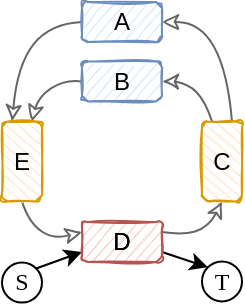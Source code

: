 <mxfile version="27.0.9" pages="3">
  <diagram name="circular" id="R14GFa8geyz_NuSQwO44">
    <mxGraphModel dx="396" dy="242" grid="1" gridSize="10" guides="1" tooltips="1" connect="1" arrows="1" fold="1" page="1" pageScale="1" pageWidth="1169" pageHeight="827" math="1" shadow="0">
      <root>
        <mxCell id="wdN8N9_M1Pr-gRUO6Azb-0" />
        <mxCell id="wdN8N9_M1Pr-gRUO6Azb-1" parent="wdN8N9_M1Pr-gRUO6Azb-0" />
        <mxCell id="wdN8N9_M1Pr-gRUO6Azb-2" style="rounded=0;orthogonalLoop=1;jettySize=auto;html=1;exitX=1;exitY=0.5;exitDx=0;exitDy=0;entryX=0;entryY=0.25;entryDx=0;entryDy=0;endArrow=none;startFill=0;fillColor=#f5f5f5;strokeColor=#666666;sketch=1;curveFitting=1;jiggle=1;disableMultiStroke=1;curved=1;startArrow=classic;endFill=0;" edge="1" parent="wdN8N9_M1Pr-gRUO6Azb-1" source="wdN8N9_M1Pr-gRUO6Azb-14" target="wdN8N9_M1Pr-gRUO6Azb-15">
          <mxGeometry relative="1" as="geometry">
            <Array as="points">
              <mxPoint x="590" y="220" />
            </Array>
          </mxGeometry>
        </mxCell>
        <mxCell id="wdN8N9_M1Pr-gRUO6Azb-3" style="rounded=0;orthogonalLoop=1;jettySize=auto;html=1;exitX=0;exitY=0.75;exitDx=0;exitDy=0;entryX=0;entryY=0.5;entryDx=0;entryDy=0;endArrow=none;startFill=0;fillColor=#f5f5f5;strokeColor=#666666;sketch=1;curveFitting=1;jiggle=1;disableMultiStroke=1;curved=1;startArrow=classic;endFill=0;" edge="1" parent="wdN8N9_M1Pr-gRUO6Azb-1" source="wdN8N9_M1Pr-gRUO6Azb-20" target="wdN8N9_M1Pr-gRUO6Azb-14">
          <mxGeometry relative="1" as="geometry">
            <mxPoint x="485.802" y="244.951" as="sourcePoint" />
            <mxPoint x="524.64" y="290" as="targetPoint" />
            <Array as="points">
              <mxPoint x="490" y="220" />
            </Array>
          </mxGeometry>
        </mxCell>
        <mxCell id="wdN8N9_M1Pr-gRUO6Azb-5" style="rounded=0;orthogonalLoop=1;jettySize=auto;html=1;exitX=1;exitY=0.5;exitDx=0;exitDy=0;entryX=1;entryY=0.25;entryDx=0;entryDy=0;endArrow=none;startFill=0;fillColor=#f5f5f5;strokeColor=#666666;sketch=1;curveFitting=1;jiggle=1;disableMultiStroke=1;curved=1;endFill=0;startArrow=classic;" edge="1" parent="wdN8N9_M1Pr-gRUO6Azb-1" source="wdN8N9_M1Pr-gRUO6Azb-15" target="wdN8N9_M1Pr-gRUO6Azb-16">
          <mxGeometry relative="1" as="geometry">
            <mxPoint x="580" y="337.321" as="sourcePoint" />
            <mxPoint x="590" y="485" as="targetPoint" />
            <Array as="points">
              <mxPoint x="580" y="330" />
            </Array>
          </mxGeometry>
        </mxCell>
        <mxCell id="wdN8N9_M1Pr-gRUO6Azb-6" style="rounded=0;orthogonalLoop=1;jettySize=auto;html=1;exitX=0;exitY=0.25;exitDx=0;exitDy=0;entryX=1;entryY=0.5;entryDx=0;entryDy=0;endArrow=none;startFill=0;fillColor=#f5f5f5;strokeColor=#666666;sketch=1;curveFitting=1;jiggle=1;disableMultiStroke=1;curved=1;startArrow=classic;endFill=0;" edge="1" parent="wdN8N9_M1Pr-gRUO6Azb-1" source="wdN8N9_M1Pr-gRUO6Azb-16" target="wdN8N9_M1Pr-gRUO6Azb-20">
          <mxGeometry relative="1" as="geometry">
            <mxPoint x="480" y="520" as="sourcePoint" />
            <mxPoint x="497.655" y="351.26" as="targetPoint" />
            <Array as="points">
              <mxPoint x="500" y="330" />
            </Array>
          </mxGeometry>
        </mxCell>
        <mxCell id="wdN8N9_M1Pr-gRUO6Azb-8" style="rounded=0;orthogonalLoop=1;jettySize=auto;html=1;exitX=1;exitY=0.5;exitDx=0;exitDy=0;entryX=0;entryY=0.75;entryDx=0;entryDy=0;endArrow=none;startFill=0;fillColor=#f5f5f5;strokeColor=#666666;sketch=1;curveFitting=1;jiggle=1;disableMultiStroke=1;curved=1;startArrow=classic;endFill=0;" edge="1" parent="wdN8N9_M1Pr-gRUO6Azb-1" source="wdN8N9_M1Pr-gRUO6Azb-18" target="wdN8N9_M1Pr-gRUO6Azb-15">
          <mxGeometry relative="1" as="geometry">
            <mxPoint x="640" y="340" as="sourcePoint" />
            <mxPoint x="699" y="365" as="targetPoint" />
            <Array as="points">
              <mxPoint x="580" y="250" />
            </Array>
          </mxGeometry>
        </mxCell>
        <mxCell id="wdN8N9_M1Pr-gRUO6Azb-9" style="rounded=0;orthogonalLoop=1;jettySize=auto;html=1;exitX=0;exitY=0.25;exitDx=0;exitDy=0;entryX=0;entryY=0.5;entryDx=0;entryDy=0;endArrow=none;startFill=0;fillColor=#f5f5f5;strokeColor=#666666;sketch=1;curveFitting=1;jiggle=1;disableMultiStroke=1;curved=1;startArrow=classic;endFill=0;" edge="1" parent="wdN8N9_M1Pr-gRUO6Azb-1" source="wdN8N9_M1Pr-gRUO6Azb-20" target="wdN8N9_M1Pr-gRUO6Azb-18">
          <mxGeometry relative="1" as="geometry">
            <mxPoint x="494.198" y="249.798" as="sourcePoint" />
            <mxPoint x="559" y="335" as="targetPoint" />
            <Array as="points">
              <mxPoint x="500" y="250" />
            </Array>
          </mxGeometry>
        </mxCell>
        <mxCell id="wdN8N9_M1Pr-gRUO6Azb-10" value="T" style="ellipse;whiteSpace=wrap;html=1;aspect=fixed;fontFamily=CMU Sans Serif;" vertex="1" parent="wdN8N9_M1Pr-gRUO6Azb-1">
          <mxGeometry x="580" y="339.7" width="20" height="20" as="geometry" />
        </mxCell>
        <mxCell id="wdN8N9_M1Pr-gRUO6Azb-11" style="rounded=0;orthogonalLoop=1;jettySize=auto;html=1;exitX=1;exitY=0;exitDx=0;exitDy=0;entryX=0;entryY=0.75;entryDx=0;entryDy=0;curved=1;" edge="1" parent="wdN8N9_M1Pr-gRUO6Azb-1" source="wdN8N9_M1Pr-gRUO6Azb-12" target="wdN8N9_M1Pr-gRUO6Azb-16">
          <mxGeometry relative="1" as="geometry">
            <Array as="points" />
          </mxGeometry>
        </mxCell>
        <mxCell id="wdN8N9_M1Pr-gRUO6Azb-12" value="S" style="ellipse;whiteSpace=wrap;html=1;aspect=fixed;fontFamily=CMU Sans Serif;" vertex="1" parent="wdN8N9_M1Pr-gRUO6Azb-1">
          <mxGeometry x="480" y="340.3" width="20" height="20" as="geometry" />
        </mxCell>
        <mxCell id="wdN8N9_M1Pr-gRUO6Azb-13" style="rounded=0;orthogonalLoop=1;jettySize=auto;html=1;exitX=1;exitY=0.75;exitDx=0;exitDy=0;entryX=0;entryY=0;entryDx=0;entryDy=0;curved=1;" edge="1" parent="wdN8N9_M1Pr-gRUO6Azb-1" source="wdN8N9_M1Pr-gRUO6Azb-16" target="wdN8N9_M1Pr-gRUO6Azb-10">
          <mxGeometry relative="1" as="geometry">
            <mxPoint x="660" y="510" as="sourcePoint" />
            <mxPoint x="620" y="470" as="targetPoint" />
            <Array as="points" />
          </mxGeometry>
        </mxCell>
        <mxCell id="wdN8N9_M1Pr-gRUO6Azb-14" value="" style="rounded=1;whiteSpace=wrap;html=1;fillColor=#DAE8FC;strokeColor=#6C8EBF;sketch=1;curveFitting=1;jiggle=1;" vertex="1" parent="wdN8N9_M1Pr-gRUO6Azb-1">
          <mxGeometry x="520" y="210" width="40" height="20" as="geometry" />
        </mxCell>
        <mxCell id="wdN8N9_M1Pr-gRUO6Azb-15" value="" style="rounded=1;whiteSpace=wrap;html=1;fillColor=#ffe6cc;strokeColor=#d79b00;rotation=90;sketch=1;curveFitting=1;jiggle=1;" vertex="1" parent="wdN8N9_M1Pr-gRUO6Azb-1">
          <mxGeometry x="570" y="279.7" width="40" height="20" as="geometry" />
        </mxCell>
        <mxCell id="wdN8N9_M1Pr-gRUO6Azb-16" value="" style="rounded=1;whiteSpace=wrap;html=1;fillColor=#f8cecc;strokeColor=#b85450;rotation=0;sketch=1;curveFitting=1;jiggle=1;" vertex="1" parent="wdN8N9_M1Pr-gRUO6Azb-1">
          <mxGeometry x="520" y="320" width="40" height="20" as="geometry" />
        </mxCell>
        <mxCell id="wdN8N9_M1Pr-gRUO6Azb-18" value="" style="rounded=1;whiteSpace=wrap;html=1;fillColor=#DAE8FC;strokeColor=#6C8EBF;sketch=1;curveFitting=1;jiggle=1;" vertex="1" parent="wdN8N9_M1Pr-gRUO6Azb-1">
          <mxGeometry x="520" y="239.7" width="40" height="20" as="geometry" />
        </mxCell>
        <mxCell id="wdN8N9_M1Pr-gRUO6Azb-20" value="" style="rounded=1;whiteSpace=wrap;html=1;fillColor=#ffe6cc;strokeColor=#d79b00;rotation=90;sketch=1;curveFitting=1;jiggle=1;" vertex="1" parent="wdN8N9_M1Pr-gRUO6Azb-1">
          <mxGeometry x="470" y="279.7" width="40" height="20" as="geometry" />
        </mxCell>
        <mxCell id="wdN8N9_M1Pr-gRUO6Azb-21" value="A" style="text;html=1;align=center;verticalAlign=middle;whiteSpace=wrap;rounded=0;" vertex="1" parent="wdN8N9_M1Pr-gRUO6Azb-1">
          <mxGeometry x="530" y="209.7" width="20" height="20.3" as="geometry" />
        </mxCell>
        <mxCell id="wdN8N9_M1Pr-gRUO6Azb-22" value="B" style="text;html=1;align=center;verticalAlign=middle;whiteSpace=wrap;rounded=0;" vertex="1" parent="wdN8N9_M1Pr-gRUO6Azb-1">
          <mxGeometry x="530" y="239.7" width="20" height="20.3" as="geometry" />
        </mxCell>
        <mxCell id="wdN8N9_M1Pr-gRUO6Azb-23" value="C" style="text;html=1;align=center;verticalAlign=middle;whiteSpace=wrap;rounded=0;" vertex="1" parent="wdN8N9_M1Pr-gRUO6Azb-1">
          <mxGeometry x="580" y="279.7" width="20" height="20.3" as="geometry" />
        </mxCell>
        <mxCell id="UdqyEDjGO5QwU2UIad68-0" value="D" style="text;html=1;align=center;verticalAlign=middle;whiteSpace=wrap;rounded=0;" vertex="1" parent="wdN8N9_M1Pr-gRUO6Azb-1">
          <mxGeometry x="530" y="320" width="20" height="20.3" as="geometry" />
        </mxCell>
        <mxCell id="UdqyEDjGO5QwU2UIad68-1" value="D" style="text;html=1;align=center;verticalAlign=middle;whiteSpace=wrap;rounded=0;" vertex="1" parent="wdN8N9_M1Pr-gRUO6Azb-1">
          <mxGeometry x="530" y="320" width="20" height="20.3" as="geometry" />
        </mxCell>
        <mxCell id="UdqyEDjGO5QwU2UIad68-2" value="E" style="text;html=1;align=center;verticalAlign=middle;whiteSpace=wrap;rounded=0;" vertex="1" parent="wdN8N9_M1Pr-gRUO6Azb-1">
          <mxGeometry x="480" y="279.7" width="20" height="20.3" as="geometry" />
        </mxCell>
      </root>
    </mxGraphModel>
  </diagram>
  <diagram name="pc_multi_t" id="1kr3y4HqMrTcrjBMIRZC">
    <mxGraphModel dx="679" dy="415" grid="1" gridSize="10" guides="1" tooltips="1" connect="1" arrows="1" fold="1" page="1" pageScale="1" pageWidth="1169" pageHeight="827" math="0" shadow="0">
      <root>
        <mxCell id="_Gz8Be0adS0cQwmY7c89-0" />
        <mxCell id="_Gz8Be0adS0cQwmY7c89-1" parent="_Gz8Be0adS0cQwmY7c89-0" />
        <mxCell id="yDMMQLMtjPKjjurvnw9a-0" style="rounded=0;orthogonalLoop=1;jettySize=auto;html=1;exitX=1;exitY=0.5;exitDx=0;exitDy=0;entryX=0;entryY=0.25;entryDx=0;entryDy=0;endArrow=none;startFill=0;fillColor=#f5f5f5;strokeColor=#666666;sketch=1;curveFitting=1;jiggle=1;disableMultiStroke=1;curved=1;startArrow=classic;endFill=0;" edge="1" parent="_Gz8Be0adS0cQwmY7c89-1" source="yDMMQLMtjPKjjurvnw9a-10" target="yDMMQLMtjPKjjurvnw9a-11">
          <mxGeometry relative="1" as="geometry">
            <Array as="points">
              <mxPoint x="590" y="260.3" />
            </Array>
          </mxGeometry>
        </mxCell>
        <mxCell id="yDMMQLMtjPKjjurvnw9a-1" style="rounded=0;orthogonalLoop=1;jettySize=auto;html=1;exitX=0;exitY=0.75;exitDx=0;exitDy=0;entryX=0;entryY=0.75;entryDx=0;entryDy=0;endArrow=none;startFill=0;fillColor=#f5f5f5;strokeColor=#666666;sketch=1;curveFitting=1;jiggle=1;disableMultiStroke=1;curved=1;startArrow=none;endFill=0;dashed=1;" edge="1" parent="_Gz8Be0adS0cQwmY7c89-1" source="yDMMQLMtjPKjjurvnw9a-14" target="yDMMQLMtjPKjjurvnw9a-10">
          <mxGeometry relative="1" as="geometry">
            <mxPoint x="485.802" y="285.251" as="sourcePoint" />
            <mxPoint x="524.64" y="330.3" as="targetPoint" />
            <Array as="points">
              <mxPoint x="490" y="260.3" />
            </Array>
          </mxGeometry>
        </mxCell>
        <mxCell id="yDMMQLMtjPKjjurvnw9a-2" style="rounded=0;orthogonalLoop=1;jettySize=auto;html=1;exitX=1;exitY=0.5;exitDx=0;exitDy=0;entryX=1;entryY=0.5;entryDx=0;entryDy=0;endArrow=none;startFill=0;fillColor=#f5f5f5;strokeColor=#666666;sketch=1;curveFitting=1;jiggle=1;disableMultiStroke=1;curved=1;endFill=0;startArrow=classic;" edge="1" parent="_Gz8Be0adS0cQwmY7c89-1" source="yDMMQLMtjPKjjurvnw9a-11" target="yDMMQLMtjPKjjurvnw9a-12">
          <mxGeometry relative="1" as="geometry">
            <mxPoint x="580" y="377.621" as="sourcePoint" />
            <mxPoint x="590" y="525.3" as="targetPoint" />
            <Array as="points">
              <mxPoint x="580" y="370" />
            </Array>
          </mxGeometry>
        </mxCell>
        <mxCell id="yDMMQLMtjPKjjurvnw9a-3" style="rounded=0;orthogonalLoop=1;jettySize=auto;html=1;exitX=0;exitY=0.5;exitDx=0;exitDy=0;entryX=1;entryY=0.5;entryDx=0;entryDy=0;endArrow=none;startFill=0;fillColor=#f5f5f5;strokeColor=#666666;sketch=1;curveFitting=1;jiggle=1;disableMultiStroke=1;curved=1;startArrow=classic;endFill=0;" edge="1" parent="_Gz8Be0adS0cQwmY7c89-1" source="yDMMQLMtjPKjjurvnw9a-12" target="yDMMQLMtjPKjjurvnw9a-14">
          <mxGeometry relative="1" as="geometry">
            <mxPoint x="480" y="560.3" as="sourcePoint" />
            <mxPoint x="497.655" y="391.56" as="targetPoint" />
            <Array as="points">
              <mxPoint x="500" y="370.3" />
            </Array>
          </mxGeometry>
        </mxCell>
        <mxCell id="yDMMQLMtjPKjjurvnw9a-4" style="rounded=0;orthogonalLoop=1;jettySize=auto;html=1;exitX=1;exitY=0.5;exitDx=0;exitDy=0;entryX=0;entryY=0.75;entryDx=0;entryDy=0;endArrow=none;startFill=0;fillColor=#f5f5f5;strokeColor=#666666;sketch=1;curveFitting=1;jiggle=1;disableMultiStroke=1;curved=1;startArrow=classic;endFill=0;" edge="1" parent="_Gz8Be0adS0cQwmY7c89-1" source="yDMMQLMtjPKjjurvnw9a-13" target="yDMMQLMtjPKjjurvnw9a-11">
          <mxGeometry relative="1" as="geometry">
            <mxPoint x="640" y="380.3" as="sourcePoint" />
            <mxPoint x="699" y="405.3" as="targetPoint" />
            <Array as="points">
              <mxPoint x="580" y="290.3" />
            </Array>
          </mxGeometry>
        </mxCell>
        <mxCell id="yDMMQLMtjPKjjurvnw9a-5" style="rounded=0;orthogonalLoop=1;jettySize=auto;html=1;exitX=0;exitY=0.25;exitDx=0;exitDy=0;entryX=0;entryY=0.75;entryDx=0;entryDy=0;endArrow=none;startFill=0;fillColor=#f5f5f5;strokeColor=#666666;sketch=1;curveFitting=1;jiggle=1;disableMultiStroke=1;curved=1;startArrow=none;endFill=0;dashed=1;" edge="1" parent="_Gz8Be0adS0cQwmY7c89-1" source="yDMMQLMtjPKjjurvnw9a-14" target="yDMMQLMtjPKjjurvnw9a-13">
          <mxGeometry relative="1" as="geometry">
            <mxPoint x="494.198" y="290.098" as="sourcePoint" />
            <mxPoint x="559" y="375.3" as="targetPoint" />
            <Array as="points">
              <mxPoint x="500" y="290.3" />
            </Array>
          </mxGeometry>
        </mxCell>
        <mxCell id="yDMMQLMtjPKjjurvnw9a-6" value="T" style="ellipse;whiteSpace=wrap;html=1;aspect=fixed;fontFamily=CMU Sans Serif;" vertex="1" parent="_Gz8Be0adS0cQwmY7c89-1">
          <mxGeometry x="480" y="220" width="20" height="20" as="geometry" />
        </mxCell>
        <mxCell id="yDMMQLMtjPKjjurvnw9a-7" style="rounded=0;orthogonalLoop=1;jettySize=auto;html=1;exitX=1;exitY=0.5;exitDx=0;exitDy=0;entryX=0;entryY=0.5;entryDx=0;entryDy=0;curved=1;" edge="1" parent="_Gz8Be0adS0cQwmY7c89-1" source="yDMMQLMtjPKjjurvnw9a-8" target="yDMMQLMtjPKjjurvnw9a-14">
          <mxGeometry relative="1" as="geometry">
            <Array as="points">
              <mxPoint x="490" y="270" />
            </Array>
          </mxGeometry>
        </mxCell>
        <mxCell id="yDMMQLMtjPKjjurvnw9a-8" value="S" style="ellipse;whiteSpace=wrap;html=1;aspect=fixed;fontFamily=CMU Sans Serif;" vertex="1" parent="_Gz8Be0adS0cQwmY7c89-1">
          <mxGeometry x="450" y="260" width="20" height="20" as="geometry" />
        </mxCell>
        <mxCell id="yDMMQLMtjPKjjurvnw9a-9" style="rounded=0;orthogonalLoop=1;jettySize=auto;html=1;exitX=0;exitY=0.25;exitDx=0;exitDy=0;entryX=1;entryY=1;entryDx=0;entryDy=0;curved=1;" edge="1" parent="_Gz8Be0adS0cQwmY7c89-1" source="yDMMQLMtjPKjjurvnw9a-10" target="yDMMQLMtjPKjjurvnw9a-6">
          <mxGeometry relative="1" as="geometry">
            <mxPoint x="660" y="550.3" as="sourcePoint" />
            <mxPoint x="620" y="510.3" as="targetPoint" />
            <Array as="points">
              <mxPoint x="510" y="260" />
            </Array>
          </mxGeometry>
        </mxCell>
        <mxCell id="yDMMQLMtjPKjjurvnw9a-10" value="" style="rounded=1;whiteSpace=wrap;html=1;fillColor=#DAE8FC;strokeColor=#6C8EBF;sketch=1;curveFitting=1;jiggle=1;" vertex="1" parent="_Gz8Be0adS0cQwmY7c89-1">
          <mxGeometry x="520" y="250.3" width="40" height="20" as="geometry" />
        </mxCell>
        <mxCell id="yDMMQLMtjPKjjurvnw9a-11" value="" style="rounded=1;whiteSpace=wrap;html=1;fillColor=#ffe6cc;strokeColor=#d79b00;rotation=90;sketch=1;curveFitting=1;jiggle=1;" vertex="1" parent="_Gz8Be0adS0cQwmY7c89-1">
          <mxGeometry x="570" y="320" width="40" height="20" as="geometry" />
        </mxCell>
        <mxCell id="yDMMQLMtjPKjjurvnw9a-12" value="" style="rounded=1;whiteSpace=wrap;html=1;fillColor=#f8cecc;strokeColor=#b85450;rotation=0;sketch=1;curveFitting=1;jiggle=1;" vertex="1" parent="_Gz8Be0adS0cQwmY7c89-1">
          <mxGeometry x="520" y="360.3" width="40" height="20" as="geometry" />
        </mxCell>
        <mxCell id="yDMMQLMtjPKjjurvnw9a-13" value="" style="rounded=1;whiteSpace=wrap;html=1;fillColor=#DAE8FC;strokeColor=#6C8EBF;sketch=1;curveFitting=1;jiggle=1;" vertex="1" parent="_Gz8Be0adS0cQwmY7c89-1">
          <mxGeometry x="520" y="280" width="40" height="20" as="geometry" />
        </mxCell>
        <mxCell id="yDMMQLMtjPKjjurvnw9a-14" value="" style="rounded=1;whiteSpace=wrap;html=1;fillColor=#ffe6cc;strokeColor=#d79b00;rotation=90;sketch=1;curveFitting=1;jiggle=1;" vertex="1" parent="_Gz8Be0adS0cQwmY7c89-1">
          <mxGeometry x="470" y="320" width="40" height="20" as="geometry" />
        </mxCell>
        <mxCell id="yDMMQLMtjPKjjurvnw9a-15" value="A" style="text;html=1;align=center;verticalAlign=middle;whiteSpace=wrap;rounded=0;" vertex="1" parent="_Gz8Be0adS0cQwmY7c89-1">
          <mxGeometry x="530" y="250" width="20" height="20.3" as="geometry" />
        </mxCell>
        <mxCell id="yDMMQLMtjPKjjurvnw9a-16" value="B" style="text;html=1;align=center;verticalAlign=middle;whiteSpace=wrap;rounded=0;" vertex="1" parent="_Gz8Be0adS0cQwmY7c89-1">
          <mxGeometry x="530" y="280" width="20" height="20.3" as="geometry" />
        </mxCell>
        <mxCell id="yDMMQLMtjPKjjurvnw9a-17" value="C" style="text;html=1;align=center;verticalAlign=middle;whiteSpace=wrap;rounded=0;" vertex="1" parent="_Gz8Be0adS0cQwmY7c89-1">
          <mxGeometry x="580" y="320" width="20" height="20.3" as="geometry" />
        </mxCell>
        <mxCell id="yDMMQLMtjPKjjurvnw9a-18" value="D" style="text;html=1;align=center;verticalAlign=middle;whiteSpace=wrap;rounded=0;" vertex="1" parent="_Gz8Be0adS0cQwmY7c89-1">
          <mxGeometry x="530" y="360.3" width="20" height="20.3" as="geometry" />
        </mxCell>
        <mxCell id="yDMMQLMtjPKjjurvnw9a-19" value="D" style="text;html=1;align=center;verticalAlign=middle;whiteSpace=wrap;rounded=0;" vertex="1" parent="_Gz8Be0adS0cQwmY7c89-1">
          <mxGeometry x="530" y="360.3" width="20" height="20.3" as="geometry" />
        </mxCell>
        <mxCell id="yDMMQLMtjPKjjurvnw9a-20" value="E" style="text;html=1;align=center;verticalAlign=middle;whiteSpace=wrap;rounded=0;" vertex="1" parent="_Gz8Be0adS0cQwmY7c89-1">
          <mxGeometry x="480" y="320" width="20" height="20.3" as="geometry" />
        </mxCell>
        <mxCell id="yDMMQLMtjPKjjurvnw9a-21" style="rounded=0;orthogonalLoop=1;jettySize=auto;html=1;exitX=0;exitY=0.25;exitDx=0;exitDy=0;entryX=0.5;entryY=1;entryDx=0;entryDy=0;curved=1;" edge="1" parent="_Gz8Be0adS0cQwmY7c89-1" source="yDMMQLMtjPKjjurvnw9a-13" target="yDMMQLMtjPKjjurvnw9a-6">
          <mxGeometry relative="1" as="geometry">
            <Array as="points">
              <mxPoint x="490" y="290" />
            </Array>
          </mxGeometry>
        </mxCell>
      </root>
    </mxGraphModel>
  </diagram>
  <diagram name="pc_multi_s" id="RBShkRdeetXOofl8vqjP">
    <mxGraphModel dx="159" dy="97" grid="1" gridSize="10" guides="1" tooltips="1" connect="1" arrows="1" fold="1" page="1" pageScale="1" pageWidth="1169" pageHeight="827" math="0" shadow="0">
      <root>
        <mxCell id="Wv-RxHRkED4RFy53XuGP-0" />
        <mxCell id="Wv-RxHRkED4RFy53XuGP-1" parent="Wv-RxHRkED4RFy53XuGP-0" />
        <mxCell id="GiGRpMw3eq3bT0vq2VGR-0" style="rounded=0;orthogonalLoop=1;jettySize=auto;html=1;exitX=1;exitY=0.5;exitDx=0;exitDy=0;entryX=0;entryY=0.25;entryDx=0;entryDy=0;endArrow=classic;startFill=0;fillColor=#f5f5f5;strokeColor=#666666;sketch=1;curveFitting=1;jiggle=1;disableMultiStroke=1;curved=1;startArrow=none;endFill=0;" edge="1" parent="Wv-RxHRkED4RFy53XuGP-1" source="GiGRpMw3eq3bT0vq2VGR-10" target="GiGRpMw3eq3bT0vq2VGR-11">
          <mxGeometry relative="1" as="geometry">
            <Array as="points">
              <mxPoint x="550" y="230.3" />
            </Array>
          </mxGeometry>
        </mxCell>
        <mxCell id="GiGRpMw3eq3bT0vq2VGR-1" style="rounded=0;orthogonalLoop=1;jettySize=auto;html=1;exitX=0;exitY=0.75;exitDx=0;exitDy=0;entryX=0;entryY=0.75;entryDx=0;entryDy=0;endArrow=none;startFill=0;fillColor=#f5f5f5;strokeColor=#666666;sketch=1;curveFitting=1;jiggle=1;disableMultiStroke=1;curved=1;startArrow=none;endFill=0;dashed=1;" edge="1" parent="Wv-RxHRkED4RFy53XuGP-1" source="GiGRpMw3eq3bT0vq2VGR-14" target="GiGRpMw3eq3bT0vq2VGR-10">
          <mxGeometry relative="1" as="geometry">
            <mxPoint x="445.802" y="255.251" as="sourcePoint" />
            <mxPoint x="484.64" y="300.3" as="targetPoint" />
            <Array as="points">
              <mxPoint x="450" y="230.3" />
            </Array>
          </mxGeometry>
        </mxCell>
        <mxCell id="GiGRpMw3eq3bT0vq2VGR-2" style="rounded=0;orthogonalLoop=1;jettySize=auto;html=1;exitX=1;exitY=0.5;exitDx=0;exitDy=0;entryX=1;entryY=0.5;entryDx=0;entryDy=0;endArrow=classic;startFill=0;fillColor=#f5f5f5;strokeColor=#666666;sketch=1;curveFitting=1;jiggle=1;disableMultiStroke=1;curved=1;endFill=0;startArrow=none;" edge="1" parent="Wv-RxHRkED4RFy53XuGP-1" source="GiGRpMw3eq3bT0vq2VGR-11" target="GiGRpMw3eq3bT0vq2VGR-12">
          <mxGeometry relative="1" as="geometry">
            <mxPoint x="540" y="347.621" as="sourcePoint" />
            <mxPoint x="550" y="495.3" as="targetPoint" />
            <Array as="points">
              <mxPoint x="540" y="340.3" />
            </Array>
          </mxGeometry>
        </mxCell>
        <mxCell id="GiGRpMw3eq3bT0vq2VGR-3" style="rounded=0;orthogonalLoop=1;jettySize=auto;html=1;exitX=0;exitY=0.5;exitDx=0;exitDy=0;entryX=1;entryY=0.5;entryDx=0;entryDy=0;endArrow=classic;startFill=0;fillColor=#f5f5f5;strokeColor=#666666;sketch=1;curveFitting=1;jiggle=1;disableMultiStroke=1;curved=1;startArrow=none;endFill=0;" edge="1" parent="Wv-RxHRkED4RFy53XuGP-1" source="GiGRpMw3eq3bT0vq2VGR-12" target="GiGRpMw3eq3bT0vq2VGR-14">
          <mxGeometry relative="1" as="geometry">
            <mxPoint x="440" y="530.3" as="sourcePoint" />
            <mxPoint x="457.655" y="361.56" as="targetPoint" />
            <Array as="points">
              <mxPoint x="460" y="340.3" />
            </Array>
          </mxGeometry>
        </mxCell>
        <mxCell id="GiGRpMw3eq3bT0vq2VGR-4" style="rounded=0;orthogonalLoop=1;jettySize=auto;html=1;exitX=1;exitY=0.5;exitDx=0;exitDy=0;entryX=0;entryY=0.75;entryDx=0;entryDy=0;endArrow=classic;startFill=0;fillColor=#f5f5f5;strokeColor=#666666;sketch=1;curveFitting=1;jiggle=1;disableMultiStroke=1;curved=1;startArrow=none;endFill=0;" edge="1" parent="Wv-RxHRkED4RFy53XuGP-1" source="GiGRpMw3eq3bT0vq2VGR-13" target="GiGRpMw3eq3bT0vq2VGR-11">
          <mxGeometry relative="1" as="geometry">
            <mxPoint x="600" y="350.3" as="sourcePoint" />
            <mxPoint x="659" y="375.3" as="targetPoint" />
            <Array as="points">
              <mxPoint x="540" y="260.3" />
            </Array>
          </mxGeometry>
        </mxCell>
        <mxCell id="GiGRpMw3eq3bT0vq2VGR-5" style="rounded=0;orthogonalLoop=1;jettySize=auto;html=1;exitX=0;exitY=0.25;exitDx=0;exitDy=0;entryX=0;entryY=0.75;entryDx=0;entryDy=0;endArrow=none;startFill=0;fillColor=#f5f5f5;strokeColor=#666666;sketch=1;curveFitting=1;jiggle=1;disableMultiStroke=1;curved=1;startArrow=none;endFill=0;dashed=1;" edge="1" parent="Wv-RxHRkED4RFy53XuGP-1" source="GiGRpMw3eq3bT0vq2VGR-14" target="GiGRpMw3eq3bT0vq2VGR-13">
          <mxGeometry relative="1" as="geometry">
            <mxPoint x="454.198" y="260.098" as="sourcePoint" />
            <mxPoint x="519" y="345.3" as="targetPoint" />
            <Array as="points">
              <mxPoint x="460" y="260.3" />
            </Array>
          </mxGeometry>
        </mxCell>
        <mxCell id="GiGRpMw3eq3bT0vq2VGR-6" value="S" style="ellipse;whiteSpace=wrap;html=1;aspect=fixed;fontFamily=CMU Sans Serif;" vertex="1" parent="Wv-RxHRkED4RFy53XuGP-1">
          <mxGeometry x="440" y="190" width="20" height="20" as="geometry" />
        </mxCell>
        <mxCell id="GiGRpMw3eq3bT0vq2VGR-7" style="rounded=0;orthogonalLoop=1;jettySize=auto;html=1;exitX=1;exitY=0.5;exitDx=0;exitDy=0;entryX=0;entryY=0.5;entryDx=0;entryDy=0;curved=1;startArrow=classic;startFill=1;endArrow=none;" edge="1" parent="Wv-RxHRkED4RFy53XuGP-1" source="GiGRpMw3eq3bT0vq2VGR-8" target="GiGRpMw3eq3bT0vq2VGR-14">
          <mxGeometry relative="1" as="geometry">
            <Array as="points">
              <mxPoint x="460" y="240" />
            </Array>
          </mxGeometry>
        </mxCell>
        <mxCell id="GiGRpMw3eq3bT0vq2VGR-8" value="T" style="ellipse;whiteSpace=wrap;html=1;aspect=fixed;fontFamily=CMU Sans Serif;" vertex="1" parent="Wv-RxHRkED4RFy53XuGP-1">
          <mxGeometry x="410" y="230" width="20" height="20" as="geometry" />
        </mxCell>
        <mxCell id="GiGRpMw3eq3bT0vq2VGR-9" style="rounded=0;orthogonalLoop=1;jettySize=auto;html=1;exitX=0;exitY=0.25;exitDx=0;exitDy=0;entryX=1;entryY=1;entryDx=0;entryDy=0;curved=1;startArrow=classic;startFill=1;endArrow=none;" edge="1" parent="Wv-RxHRkED4RFy53XuGP-1" source="GiGRpMw3eq3bT0vq2VGR-10" target="GiGRpMw3eq3bT0vq2VGR-6">
          <mxGeometry relative="1" as="geometry">
            <mxPoint x="620" y="520.3" as="sourcePoint" />
            <mxPoint x="580" y="480.3" as="targetPoint" />
            <Array as="points">
              <mxPoint x="460" y="230" />
            </Array>
          </mxGeometry>
        </mxCell>
        <mxCell id="GiGRpMw3eq3bT0vq2VGR-10" value="" style="rounded=1;whiteSpace=wrap;html=1;fillColor=#DAE8FC;strokeColor=#6C8EBF;sketch=1;curveFitting=1;jiggle=1;" vertex="1" parent="Wv-RxHRkED4RFy53XuGP-1">
          <mxGeometry x="480" y="220.3" width="40" height="20" as="geometry" />
        </mxCell>
        <mxCell id="GiGRpMw3eq3bT0vq2VGR-11" value="" style="rounded=1;whiteSpace=wrap;html=1;fillColor=#ffe6cc;strokeColor=#d79b00;rotation=90;sketch=1;curveFitting=1;jiggle=1;" vertex="1" parent="Wv-RxHRkED4RFy53XuGP-1">
          <mxGeometry x="530" y="290" width="40" height="20" as="geometry" />
        </mxCell>
        <mxCell id="GiGRpMw3eq3bT0vq2VGR-12" value="" style="rounded=1;whiteSpace=wrap;html=1;fillColor=#f8cecc;strokeColor=#b85450;rotation=0;sketch=1;curveFitting=1;jiggle=1;" vertex="1" parent="Wv-RxHRkED4RFy53XuGP-1">
          <mxGeometry x="480" y="330.3" width="40" height="20" as="geometry" />
        </mxCell>
        <mxCell id="GiGRpMw3eq3bT0vq2VGR-13" value="" style="rounded=1;whiteSpace=wrap;html=1;fillColor=#DAE8FC;strokeColor=#6C8EBF;sketch=1;curveFitting=1;jiggle=1;" vertex="1" parent="Wv-RxHRkED4RFy53XuGP-1">
          <mxGeometry x="480" y="250" width="40" height="20" as="geometry" />
        </mxCell>
        <mxCell id="GiGRpMw3eq3bT0vq2VGR-14" value="" style="rounded=1;whiteSpace=wrap;html=1;fillColor=#ffe6cc;strokeColor=#d79b00;rotation=90;sketch=1;curveFitting=1;jiggle=1;" vertex="1" parent="Wv-RxHRkED4RFy53XuGP-1">
          <mxGeometry x="430" y="290" width="40" height="20" as="geometry" />
        </mxCell>
        <mxCell id="GiGRpMw3eq3bT0vq2VGR-15" value="A" style="text;html=1;align=center;verticalAlign=middle;whiteSpace=wrap;rounded=0;" vertex="1" parent="Wv-RxHRkED4RFy53XuGP-1">
          <mxGeometry x="490" y="220" width="20" height="20.3" as="geometry" />
        </mxCell>
        <mxCell id="GiGRpMw3eq3bT0vq2VGR-16" value="B" style="text;html=1;align=center;verticalAlign=middle;whiteSpace=wrap;rounded=0;" vertex="1" parent="Wv-RxHRkED4RFy53XuGP-1">
          <mxGeometry x="490" y="250" width="20" height="20.3" as="geometry" />
        </mxCell>
        <mxCell id="GiGRpMw3eq3bT0vq2VGR-17" value="C" style="text;html=1;align=center;verticalAlign=middle;whiteSpace=wrap;rounded=0;" vertex="1" parent="Wv-RxHRkED4RFy53XuGP-1">
          <mxGeometry x="540" y="290" width="20" height="20.3" as="geometry" />
        </mxCell>
        <mxCell id="GiGRpMw3eq3bT0vq2VGR-18" value="D" style="text;html=1;align=center;verticalAlign=middle;whiteSpace=wrap;rounded=0;" vertex="1" parent="Wv-RxHRkED4RFy53XuGP-1">
          <mxGeometry x="490" y="330.3" width="20" height="20.3" as="geometry" />
        </mxCell>
        <mxCell id="GiGRpMw3eq3bT0vq2VGR-19" value="D" style="text;html=1;align=center;verticalAlign=middle;whiteSpace=wrap;rounded=0;" vertex="1" parent="Wv-RxHRkED4RFy53XuGP-1">
          <mxGeometry x="490" y="330.3" width="20" height="20.3" as="geometry" />
        </mxCell>
        <mxCell id="GiGRpMw3eq3bT0vq2VGR-20" value="E" style="text;html=1;align=center;verticalAlign=middle;whiteSpace=wrap;rounded=0;" vertex="1" parent="Wv-RxHRkED4RFy53XuGP-1">
          <mxGeometry x="440" y="290" width="20" height="20.3" as="geometry" />
        </mxCell>
        <mxCell id="GiGRpMw3eq3bT0vq2VGR-21" style="rounded=0;orthogonalLoop=1;jettySize=auto;html=1;exitX=0;exitY=0.25;exitDx=0;exitDy=0;entryX=0.5;entryY=1;entryDx=0;entryDy=0;curved=1;startArrow=classic;startFill=1;endArrow=none;" edge="1" parent="Wv-RxHRkED4RFy53XuGP-1" source="GiGRpMw3eq3bT0vq2VGR-13" target="GiGRpMw3eq3bT0vq2VGR-6">
          <mxGeometry relative="1" as="geometry">
            <Array as="points">
              <mxPoint x="450" y="260" />
            </Array>
          </mxGeometry>
        </mxCell>
      </root>
    </mxGraphModel>
  </diagram>
</mxfile>
